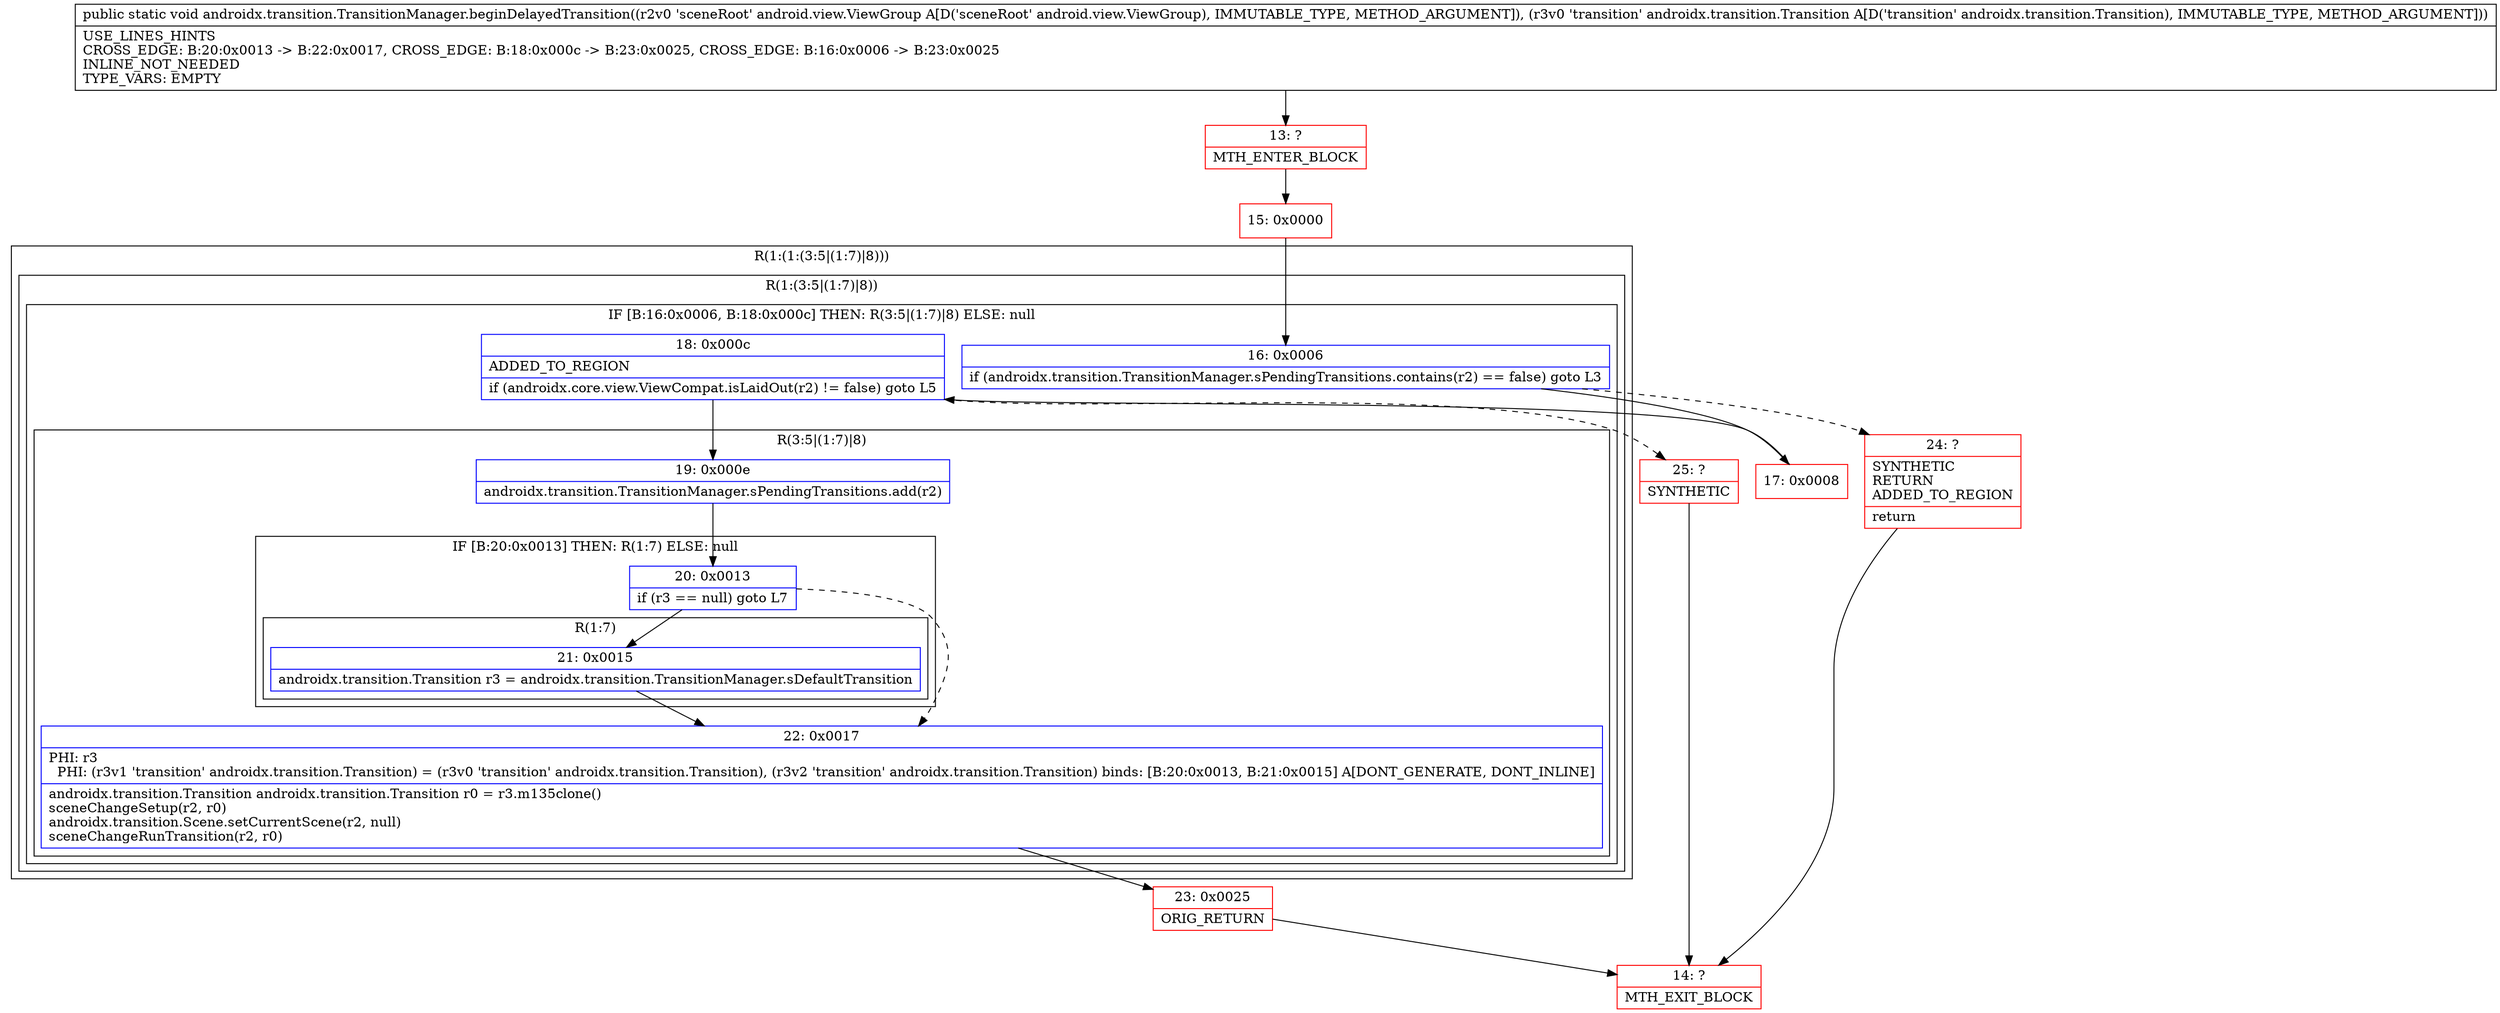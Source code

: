 digraph "CFG forandroidx.transition.TransitionManager.beginDelayedTransition(Landroid\/view\/ViewGroup;Landroidx\/transition\/Transition;)V" {
subgraph cluster_Region_453975720 {
label = "R(1:(1:(3:5|(1:7)|8)))";
node [shape=record,color=blue];
subgraph cluster_Region_905137174 {
label = "R(1:(3:5|(1:7)|8))";
node [shape=record,color=blue];
subgraph cluster_IfRegion_475489982 {
label = "IF [B:16:0x0006, B:18:0x000c] THEN: R(3:5|(1:7)|8) ELSE: null";
node [shape=record,color=blue];
Node_16 [shape=record,label="{16\:\ 0x0006|if (androidx.transition.TransitionManager.sPendingTransitions.contains(r2) == false) goto L3\l}"];
Node_18 [shape=record,label="{18\:\ 0x000c|ADDED_TO_REGION\l|if (androidx.core.view.ViewCompat.isLaidOut(r2) != false) goto L5\l}"];
subgraph cluster_Region_1490958825 {
label = "R(3:5|(1:7)|8)";
node [shape=record,color=blue];
Node_19 [shape=record,label="{19\:\ 0x000e|androidx.transition.TransitionManager.sPendingTransitions.add(r2)\l}"];
subgraph cluster_IfRegion_928733796 {
label = "IF [B:20:0x0013] THEN: R(1:7) ELSE: null";
node [shape=record,color=blue];
Node_20 [shape=record,label="{20\:\ 0x0013|if (r3 == null) goto L7\l}"];
subgraph cluster_Region_1422063737 {
label = "R(1:7)";
node [shape=record,color=blue];
Node_21 [shape=record,label="{21\:\ 0x0015|androidx.transition.Transition r3 = androidx.transition.TransitionManager.sDefaultTransition\l}"];
}
}
Node_22 [shape=record,label="{22\:\ 0x0017|PHI: r3 \l  PHI: (r3v1 'transition' androidx.transition.Transition) = (r3v0 'transition' androidx.transition.Transition), (r3v2 'transition' androidx.transition.Transition) binds: [B:20:0x0013, B:21:0x0015] A[DONT_GENERATE, DONT_INLINE]\l|androidx.transition.Transition androidx.transition.Transition r0 = r3.m135clone()\lsceneChangeSetup(r2, r0)\landroidx.transition.Scene.setCurrentScene(r2, null)\lsceneChangeRunTransition(r2, r0)\l}"];
}
}
}
}
Node_13 [shape=record,color=red,label="{13\:\ ?|MTH_ENTER_BLOCK\l}"];
Node_15 [shape=record,color=red,label="{15\:\ 0x0000}"];
Node_17 [shape=record,color=red,label="{17\:\ 0x0008}"];
Node_23 [shape=record,color=red,label="{23\:\ 0x0025|ORIG_RETURN\l}"];
Node_14 [shape=record,color=red,label="{14\:\ ?|MTH_EXIT_BLOCK\l}"];
Node_25 [shape=record,color=red,label="{25\:\ ?|SYNTHETIC\l}"];
Node_24 [shape=record,color=red,label="{24\:\ ?|SYNTHETIC\lRETURN\lADDED_TO_REGION\l|return\l}"];
MethodNode[shape=record,label="{public static void androidx.transition.TransitionManager.beginDelayedTransition((r2v0 'sceneRoot' android.view.ViewGroup A[D('sceneRoot' android.view.ViewGroup), IMMUTABLE_TYPE, METHOD_ARGUMENT]), (r3v0 'transition' androidx.transition.Transition A[D('transition' androidx.transition.Transition), IMMUTABLE_TYPE, METHOD_ARGUMENT]))  | USE_LINES_HINTS\lCROSS_EDGE: B:20:0x0013 \-\> B:22:0x0017, CROSS_EDGE: B:18:0x000c \-\> B:23:0x0025, CROSS_EDGE: B:16:0x0006 \-\> B:23:0x0025\lINLINE_NOT_NEEDED\lTYPE_VARS: EMPTY\l}"];
MethodNode -> Node_13;Node_16 -> Node_17;
Node_16 -> Node_24[style=dashed];
Node_18 -> Node_19;
Node_18 -> Node_25[style=dashed];
Node_19 -> Node_20;
Node_20 -> Node_21;
Node_20 -> Node_22[style=dashed];
Node_21 -> Node_22;
Node_22 -> Node_23;
Node_13 -> Node_15;
Node_15 -> Node_16;
Node_17 -> Node_18;
Node_23 -> Node_14;
Node_25 -> Node_14;
Node_24 -> Node_14;
}

